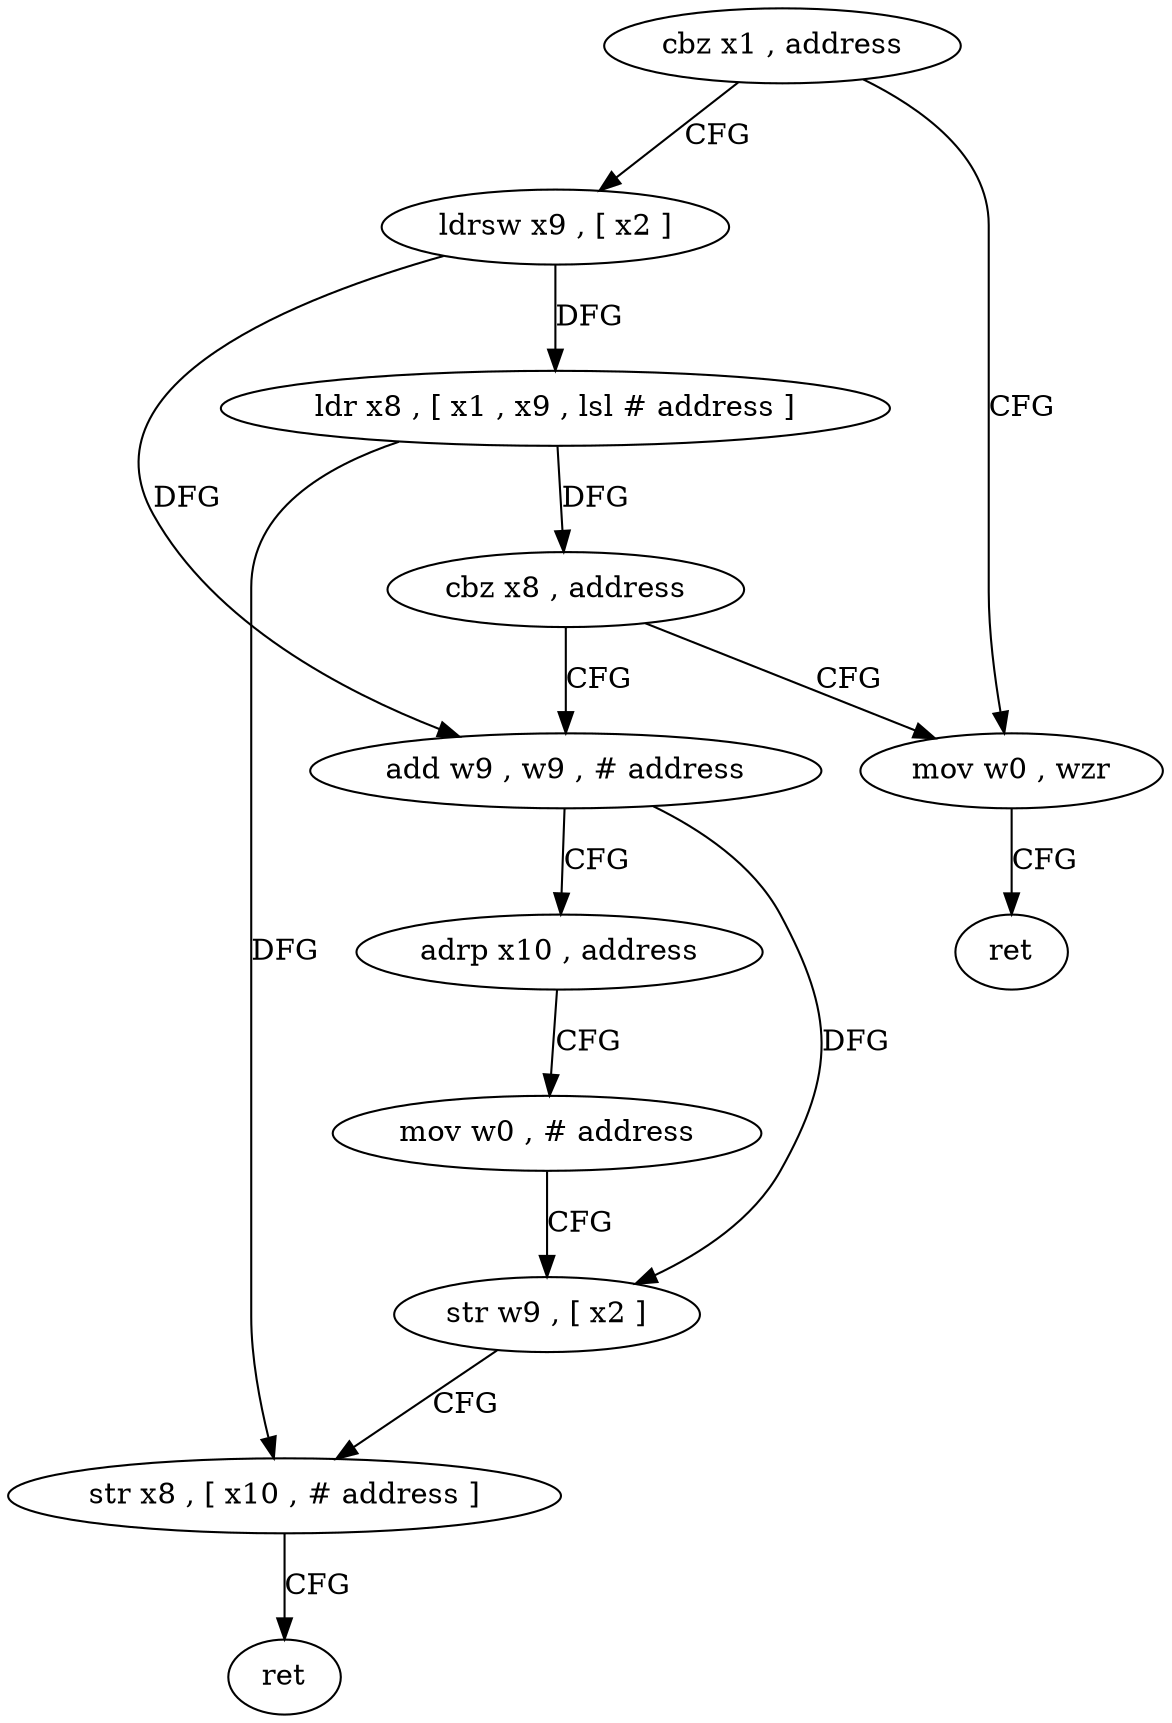 digraph "func" {
"4247396" [label = "cbz x1 , address" ]
"4247436" [label = "mov w0 , wzr" ]
"4247400" [label = "ldrsw x9 , [ x2 ]" ]
"4247440" [label = "ret" ]
"4247404" [label = "ldr x8 , [ x1 , x9 , lsl # address ]" ]
"4247408" [label = "cbz x8 , address" ]
"4247412" [label = "add w9 , w9 , # address" ]
"4247416" [label = "adrp x10 , address" ]
"4247420" [label = "mov w0 , # address" ]
"4247424" [label = "str w9 , [ x2 ]" ]
"4247428" [label = "str x8 , [ x10 , # address ]" ]
"4247432" [label = "ret" ]
"4247396" -> "4247436" [ label = "CFG" ]
"4247396" -> "4247400" [ label = "CFG" ]
"4247436" -> "4247440" [ label = "CFG" ]
"4247400" -> "4247404" [ label = "DFG" ]
"4247400" -> "4247412" [ label = "DFG" ]
"4247404" -> "4247408" [ label = "DFG" ]
"4247404" -> "4247428" [ label = "DFG" ]
"4247408" -> "4247436" [ label = "CFG" ]
"4247408" -> "4247412" [ label = "CFG" ]
"4247412" -> "4247416" [ label = "CFG" ]
"4247412" -> "4247424" [ label = "DFG" ]
"4247416" -> "4247420" [ label = "CFG" ]
"4247420" -> "4247424" [ label = "CFG" ]
"4247424" -> "4247428" [ label = "CFG" ]
"4247428" -> "4247432" [ label = "CFG" ]
}
